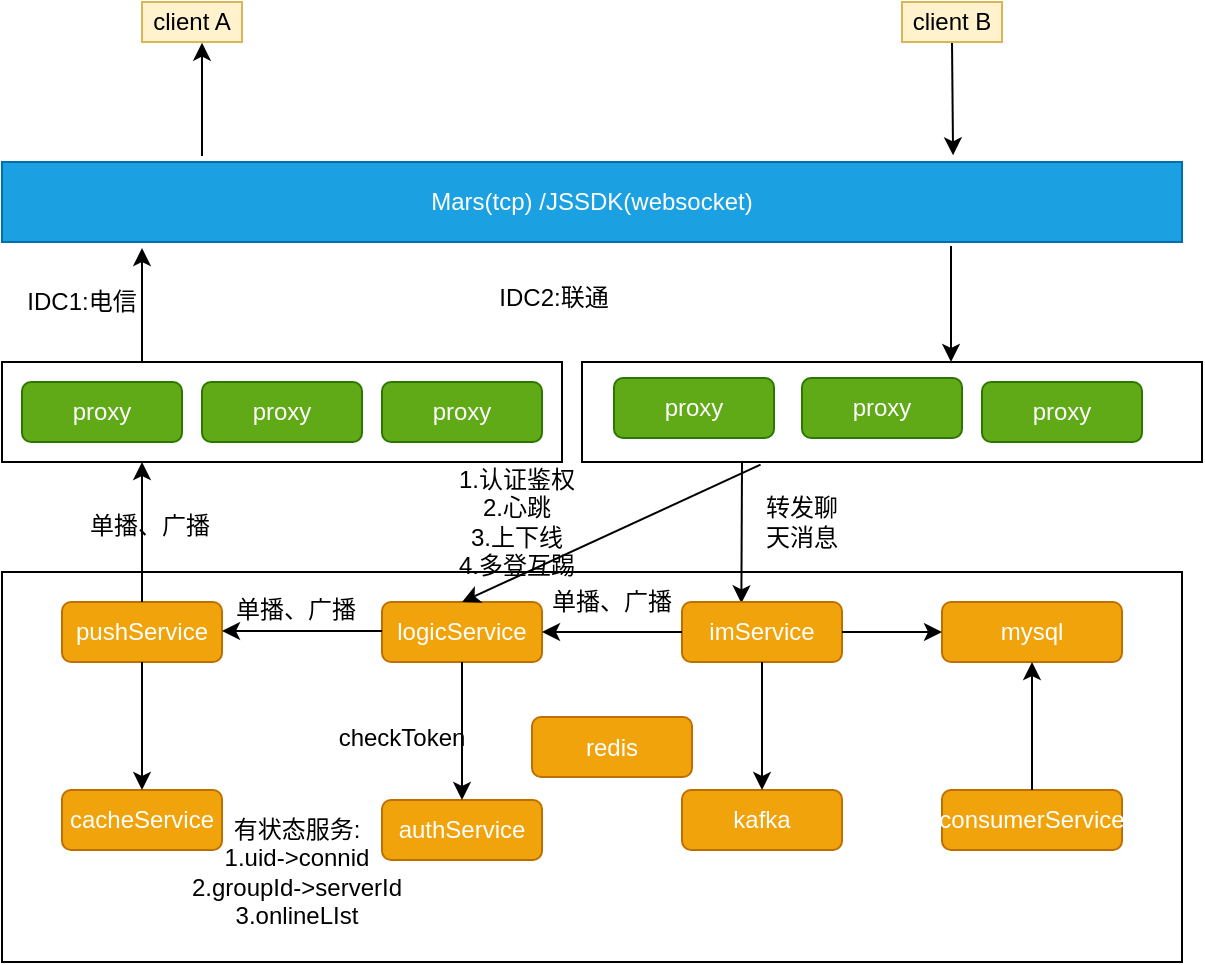 <mxfile version="12.4.8" type="github">
  <diagram id="bsD2x_KO6xM0R5m1DpQU" name="Page-1">
    <mxGraphModel dx="773" dy="427" grid="1" gridSize="10" guides="1" tooltips="1" connect="1" arrows="1" fold="1" page="1" pageScale="1" pageWidth="827" pageHeight="1169" math="0" shadow="0">
      <root>
        <mxCell id="0"/>
        <mxCell id="1" parent="0"/>
        <mxCell id="wW9nk24ufCQ6Eqpu4SKE-22" value="" style="rounded=0;whiteSpace=wrap;html=1;" parent="1" vertex="1">
          <mxGeometry x="140" y="315" width="590" height="195" as="geometry"/>
        </mxCell>
        <mxCell id="wW9nk24ufCQ6Eqpu4SKE-6" value="" style="rounded=0;whiteSpace=wrap;html=1;" parent="1" vertex="1">
          <mxGeometry x="140" y="210" width="280" height="50" as="geometry"/>
        </mxCell>
        <mxCell id="wW9nk24ufCQ6Eqpu4SKE-2" value="Mars(tcp) /JSSDK(websocket)" style="rounded=0;whiteSpace=wrap;html=1;fillColor=#1ba1e2;strokeColor=#006EAF;fontColor=#ffffff;" parent="1" vertex="1">
          <mxGeometry x="140" y="110" width="590" height="40" as="geometry"/>
        </mxCell>
        <mxCell id="wW9nk24ufCQ6Eqpu4SKE-4" value="proxy" style="rounded=1;whiteSpace=wrap;html=1;fillColor=#60a917;strokeColor=#2D7600;fontColor=#ffffff;" parent="1" vertex="1">
          <mxGeometry x="150" y="220" width="80" height="30" as="geometry"/>
        </mxCell>
        <mxCell id="wW9nk24ufCQ6Eqpu4SKE-5" value="proxy" style="rounded=1;whiteSpace=wrap;html=1;fillColor=#60a917;strokeColor=#2D7600;fontColor=#ffffff;" parent="1" vertex="1">
          <mxGeometry x="240" y="220" width="80" height="30" as="geometry"/>
        </mxCell>
        <mxCell id="wW9nk24ufCQ6Eqpu4SKE-7" value="IDC1:电信" style="text;html=1;strokeColor=none;fillColor=none;align=center;verticalAlign=middle;whiteSpace=wrap;rounded=0;" parent="1" vertex="1">
          <mxGeometry x="150" y="170" width="60" height="20" as="geometry"/>
        </mxCell>
        <mxCell id="wW9nk24ufCQ6Eqpu4SKE-9" value="" style="rounded=0;whiteSpace=wrap;html=1;" parent="1" vertex="1">
          <mxGeometry x="430" y="210" width="310" height="50" as="geometry"/>
        </mxCell>
        <mxCell id="wW9nk24ufCQ6Eqpu4SKE-10" value="proxy" style="rounded=1;whiteSpace=wrap;html=1;fillColor=#60a917;strokeColor=#2D7600;fontColor=#ffffff;" parent="1" vertex="1">
          <mxGeometry x="446" y="218" width="80" height="30" as="geometry"/>
        </mxCell>
        <mxCell id="wW9nk24ufCQ6Eqpu4SKE-11" value="proxy" style="rounded=1;whiteSpace=wrap;html=1;fillColor=#60a917;strokeColor=#2D7600;fontColor=#ffffff;" parent="1" vertex="1">
          <mxGeometry x="540" y="218" width="80" height="30" as="geometry"/>
        </mxCell>
        <mxCell id="wW9nk24ufCQ6Eqpu4SKE-12" value="IDC2:联通" style="text;html=1;strokeColor=none;fillColor=none;align=center;verticalAlign=middle;whiteSpace=wrap;rounded=0;" parent="1" vertex="1">
          <mxGeometry x="386" y="168" width="60" height="20" as="geometry"/>
        </mxCell>
        <mxCell id="wW9nk24ufCQ6Eqpu4SKE-17" value="logicService" style="rounded=1;whiteSpace=wrap;html=1;fillColor=#f0a30a;strokeColor=#BD7000;fontColor=#ffffff;" parent="1" vertex="1">
          <mxGeometry x="330" y="330" width="80" height="30" as="geometry"/>
        </mxCell>
        <mxCell id="wW9nk24ufCQ6Eqpu4SKE-18" value="cacheService" style="rounded=1;whiteSpace=wrap;html=1;fillColor=#f0a30a;strokeColor=#BD7000;fontColor=#ffffff;" parent="1" vertex="1">
          <mxGeometry x="170" y="424" width="80" height="30" as="geometry"/>
        </mxCell>
        <mxCell id="wW9nk24ufCQ6Eqpu4SKE-19" value="pushService" style="rounded=1;whiteSpace=wrap;html=1;fillColor=#f0a30a;strokeColor=#BD7000;fontColor=#ffffff;" parent="1" vertex="1">
          <mxGeometry x="170" y="330" width="80" height="30" as="geometry"/>
        </mxCell>
        <mxCell id="bDoEGVB2bOE2O_HxwMG5-1" value="" style="endArrow=classic;html=1;entryX=0.5;entryY=0;entryDx=0;entryDy=0;exitX=0.288;exitY=1.027;exitDx=0;exitDy=0;exitPerimeter=0;" parent="1" source="wW9nk24ufCQ6Eqpu4SKE-9" target="wW9nk24ufCQ6Eqpu4SKE-17" edge="1">
          <mxGeometry width="50" height="50" relative="1" as="geometry">
            <mxPoint x="140" y="560" as="sourcePoint"/>
            <mxPoint x="190" y="510" as="targetPoint"/>
          </mxGeometry>
        </mxCell>
        <mxCell id="bDoEGVB2bOE2O_HxwMG5-2" value="" style="endArrow=classic;html=1;entryX=0.371;entryY=0.022;entryDx=0;entryDy=0;entryPerimeter=0;" parent="1" target="bDoEGVB2bOE2O_HxwMG5-5" edge="1">
          <mxGeometry width="50" height="50" relative="1" as="geometry">
            <mxPoint x="510" y="260" as="sourcePoint"/>
            <mxPoint x="190" y="510" as="targetPoint"/>
          </mxGeometry>
        </mxCell>
        <mxCell id="bDoEGVB2bOE2O_HxwMG5-3" value="1.认证鉴权&lt;br&gt;2.心跳&lt;br&gt;3.上下线&lt;br&gt;4.多登互踢" style="text;html=1;strokeColor=none;fillColor=none;align=center;verticalAlign=middle;whiteSpace=wrap;rounded=0;" parent="1" vertex="1">
          <mxGeometry x="329" y="280" width="137" height="20" as="geometry"/>
        </mxCell>
        <mxCell id="bDoEGVB2bOE2O_HxwMG5-5" value="imService" style="rounded=1;whiteSpace=wrap;html=1;fillColor=#f0a30a;strokeColor=#BD7000;fontColor=#ffffff;" parent="1" vertex="1">
          <mxGeometry x="480" y="330" width="80" height="30" as="geometry"/>
        </mxCell>
        <mxCell id="bDoEGVB2bOE2O_HxwMG5-11" value="转发聊天消息" style="text;html=1;strokeColor=none;fillColor=none;align=center;verticalAlign=middle;whiteSpace=wrap;rounded=0;" parent="1" vertex="1">
          <mxGeometry x="520" y="280" width="40" height="20" as="geometry"/>
        </mxCell>
        <mxCell id="bDoEGVB2bOE2O_HxwMG5-12" value="" style="endArrow=classic;html=1;exitX=0;exitY=0.5;exitDx=0;exitDy=0;entryX=1;entryY=0.5;entryDx=0;entryDy=0;" parent="1" source="bDoEGVB2bOE2O_HxwMG5-5" target="wW9nk24ufCQ6Eqpu4SKE-17" edge="1">
          <mxGeometry width="50" height="50" relative="1" as="geometry">
            <mxPoint x="140" y="560" as="sourcePoint"/>
            <mxPoint x="190" y="510" as="targetPoint"/>
          </mxGeometry>
        </mxCell>
        <mxCell id="bDoEGVB2bOE2O_HxwMG5-15" value="" style="endArrow=classic;html=1;exitX=0;exitY=0.75;exitDx=0;exitDy=0;entryX=1;entryY=0.75;entryDx=0;entryDy=0;" parent="1" edge="1">
          <mxGeometry width="50" height="50" relative="1" as="geometry">
            <mxPoint x="330" y="344.5" as="sourcePoint"/>
            <mxPoint x="250" y="344.5" as="targetPoint"/>
          </mxGeometry>
        </mxCell>
        <mxCell id="bDoEGVB2bOE2O_HxwMG5-16" value="单播、广播" style="text;html=1;strokeColor=none;fillColor=none;align=center;verticalAlign=middle;whiteSpace=wrap;rounded=0;" parent="1" vertex="1">
          <mxGeometry x="410" y="320" width="70" height="20" as="geometry"/>
        </mxCell>
        <mxCell id="bDoEGVB2bOE2O_HxwMG5-17" value="单播、广播" style="text;html=1;strokeColor=none;fillColor=none;align=center;verticalAlign=middle;whiteSpace=wrap;rounded=0;" parent="1" vertex="1">
          <mxGeometry x="252" y="324" width="70" height="20" as="geometry"/>
        </mxCell>
        <mxCell id="bDoEGVB2bOE2O_HxwMG5-18" value="" style="endArrow=classic;html=1;exitX=0.5;exitY=0;exitDx=0;exitDy=0;entryX=0.25;entryY=1;entryDx=0;entryDy=0;" parent="1" source="wW9nk24ufCQ6Eqpu4SKE-19" target="wW9nk24ufCQ6Eqpu4SKE-6" edge="1">
          <mxGeometry width="50" height="50" relative="1" as="geometry">
            <mxPoint x="140" y="560" as="sourcePoint"/>
            <mxPoint x="210" y="270" as="targetPoint"/>
          </mxGeometry>
        </mxCell>
        <mxCell id="bDoEGVB2bOE2O_HxwMG5-19" value="单播、广播" style="text;html=1;strokeColor=none;fillColor=none;align=center;verticalAlign=middle;whiteSpace=wrap;rounded=0;" parent="1" vertex="1">
          <mxGeometry x="179" y="282" width="70" height="20" as="geometry"/>
        </mxCell>
        <mxCell id="bDoEGVB2bOE2O_HxwMG5-20" value="" style="endArrow=classic;html=1;exitX=0.5;exitY=1;exitDx=0;exitDy=0;" parent="1" source="wW9nk24ufCQ6Eqpu4SKE-19" target="wW9nk24ufCQ6Eqpu4SKE-18" edge="1">
          <mxGeometry width="50" height="50" relative="1" as="geometry">
            <mxPoint x="140" y="560" as="sourcePoint"/>
            <mxPoint x="190" y="510" as="targetPoint"/>
          </mxGeometry>
        </mxCell>
        <mxCell id="bDoEGVB2bOE2O_HxwMG5-22" value="authService" style="rounded=1;whiteSpace=wrap;html=1;fillColor=#f0a30a;strokeColor=#BD7000;fontColor=#ffffff;" parent="1" vertex="1">
          <mxGeometry x="330" y="429" width="80" height="30" as="geometry"/>
        </mxCell>
        <mxCell id="bDoEGVB2bOE2O_HxwMG5-23" value="" style="endArrow=classic;html=1;entryX=0.5;entryY=0;entryDx=0;entryDy=0;exitX=0.5;exitY=1;exitDx=0;exitDy=0;" parent="1" source="wW9nk24ufCQ6Eqpu4SKE-17" target="bDoEGVB2bOE2O_HxwMG5-22" edge="1">
          <mxGeometry width="50" height="50" relative="1" as="geometry">
            <mxPoint x="140" y="560" as="sourcePoint"/>
            <mxPoint x="190" y="510" as="targetPoint"/>
          </mxGeometry>
        </mxCell>
        <mxCell id="bDoEGVB2bOE2O_HxwMG5-24" value="checkToken" style="text;html=1;strokeColor=none;fillColor=none;align=center;verticalAlign=middle;whiteSpace=wrap;rounded=0;" parent="1" vertex="1">
          <mxGeometry x="320" y="387.5" width="40" height="20" as="geometry"/>
        </mxCell>
        <mxCell id="bDoEGVB2bOE2O_HxwMG5-25" value="有状态服务:&lt;br&gt;1.uid-&amp;gt;connid&lt;br&gt;2.groupId-&amp;gt;serverId&lt;br&gt;3.onlineLIst" style="text;html=1;strokeColor=none;fillColor=none;align=center;verticalAlign=middle;whiteSpace=wrap;rounded=0;" parent="1" vertex="1">
          <mxGeometry x="225.5" y="440" width="123" height="50" as="geometry"/>
        </mxCell>
        <mxCell id="bDoEGVB2bOE2O_HxwMG5-26" value="" style="endArrow=classic;html=1;exitX=0.25;exitY=0;exitDx=0;exitDy=0;" parent="1" source="wW9nk24ufCQ6Eqpu4SKE-6" edge="1">
          <mxGeometry width="50" height="50" relative="1" as="geometry">
            <mxPoint x="211" y="153" as="sourcePoint"/>
            <mxPoint x="210" y="153" as="targetPoint"/>
          </mxGeometry>
        </mxCell>
        <mxCell id="bDoEGVB2bOE2O_HxwMG5-27" value="" style="endArrow=classic;html=1;entryX=0.75;entryY=0;entryDx=0;entryDy=0;" parent="1" edge="1">
          <mxGeometry width="50" height="50" relative="1" as="geometry">
            <mxPoint x="614.5" y="152" as="sourcePoint"/>
            <mxPoint x="614.5" y="210" as="targetPoint"/>
          </mxGeometry>
        </mxCell>
        <mxCell id="qn0rlDkQ1B8nhi_zscxB-3" value="" style="endArrow=classic;html=1;entryX=0.5;entryY=1;entryDx=0;entryDy=0;" parent="1" edge="1">
          <mxGeometry width="50" height="50" relative="1" as="geometry">
            <mxPoint x="240" y="107" as="sourcePoint"/>
            <mxPoint x="240" y="50.35" as="targetPoint"/>
          </mxGeometry>
        </mxCell>
        <mxCell id="qn0rlDkQ1B8nhi_zscxB-4" value="" style="endArrow=classic;html=1;exitX=0.5;exitY=1;exitDx=0;exitDy=0;entryX=0.806;entryY=-0.083;entryDx=0;entryDy=0;entryPerimeter=0;" parent="1" target="wW9nk24ufCQ6Eqpu4SKE-2" edge="1" source="qn0rlDkQ1B8nhi_zscxB-6">
          <mxGeometry width="50" height="50" relative="1" as="geometry">
            <mxPoint x="528" y="50.35" as="sourcePoint"/>
            <mxPoint x="539" y="218" as="targetPoint"/>
          </mxGeometry>
        </mxCell>
        <mxCell id="qn0rlDkQ1B8nhi_zscxB-5" value="client A" style="rounded=0;whiteSpace=wrap;html=1;fillColor=#fff2cc;strokeColor=#d6b656;" parent="1" vertex="1">
          <mxGeometry x="210" y="30" width="50" height="20" as="geometry"/>
        </mxCell>
        <mxCell id="qn0rlDkQ1B8nhi_zscxB-6" value="client B" style="rounded=0;whiteSpace=wrap;html=1;fillColor=#fff2cc;strokeColor=#d6b656;" parent="1" vertex="1">
          <mxGeometry x="590" y="30" width="50" height="20" as="geometry"/>
        </mxCell>
        <mxCell id="HvTuLi2SZUOxGm0iaF9G-3" style="edgeStyle=orthogonalEdgeStyle;rounded=0;orthogonalLoop=1;jettySize=auto;html=1;exitX=0.5;exitY=1;exitDx=0;exitDy=0;" edge="1" parent="1" source="bDoEGVB2bOE2O_HxwMG5-24" target="bDoEGVB2bOE2O_HxwMG5-24">
          <mxGeometry relative="1" as="geometry"/>
        </mxCell>
        <mxCell id="HvTuLi2SZUOxGm0iaF9G-4" value="kafka" style="rounded=1;whiteSpace=wrap;html=1;fillColor=#f0a30a;strokeColor=#BD7000;fontColor=#ffffff;" vertex="1" parent="1">
          <mxGeometry x="480" y="424" width="80" height="30" as="geometry"/>
        </mxCell>
        <mxCell id="HvTuLi2SZUOxGm0iaF9G-5" value="mysql" style="rounded=1;whiteSpace=wrap;html=1;fillColor=#f0a30a;strokeColor=#BD7000;fontColor=#ffffff;" vertex="1" parent="1">
          <mxGeometry x="610" y="330" width="90" height="30" as="geometry"/>
        </mxCell>
        <mxCell id="HvTuLi2SZUOxGm0iaF9G-6" value="redis" style="rounded=1;whiteSpace=wrap;html=1;fillColor=#f0a30a;strokeColor=#BD7000;fontColor=#ffffff;" vertex="1" parent="1">
          <mxGeometry x="405" y="387.5" width="80" height="30" as="geometry"/>
        </mxCell>
        <mxCell id="HvTuLi2SZUOxGm0iaF9G-7" value="consumerService" style="rounded=1;whiteSpace=wrap;html=1;fillColor=#f0a30a;strokeColor=#BD7000;fontColor=#ffffff;" vertex="1" parent="1">
          <mxGeometry x="610" y="424" width="90" height="30" as="geometry"/>
        </mxCell>
        <mxCell id="HvTuLi2SZUOxGm0iaF9G-8" value="" style="endArrow=classic;html=1;exitX=0.5;exitY=1;exitDx=0;exitDy=0;" edge="1" parent="1" source="bDoEGVB2bOE2O_HxwMG5-5" target="HvTuLi2SZUOxGm0iaF9G-4">
          <mxGeometry width="50" height="50" relative="1" as="geometry">
            <mxPoint x="553" y="560" as="sourcePoint"/>
            <mxPoint x="603" y="510" as="targetPoint"/>
          </mxGeometry>
        </mxCell>
        <mxCell id="HvTuLi2SZUOxGm0iaF9G-9" value="" style="endArrow=classic;html=1;exitX=1;exitY=0.5;exitDx=0;exitDy=0;" edge="1" parent="1" source="bDoEGVB2bOE2O_HxwMG5-5" target="HvTuLi2SZUOxGm0iaF9G-5">
          <mxGeometry width="50" height="50" relative="1" as="geometry">
            <mxPoint x="140" y="560" as="sourcePoint"/>
            <mxPoint x="190" y="510" as="targetPoint"/>
          </mxGeometry>
        </mxCell>
        <mxCell id="HvTuLi2SZUOxGm0iaF9G-10" value="" style="endArrow=classic;html=1;exitX=0.5;exitY=0;exitDx=0;exitDy=0;entryX=0.5;entryY=1;entryDx=0;entryDy=0;" edge="1" parent="1" source="HvTuLi2SZUOxGm0iaF9G-7" target="HvTuLi2SZUOxGm0iaF9G-5">
          <mxGeometry width="50" height="50" relative="1" as="geometry">
            <mxPoint x="140" y="560" as="sourcePoint"/>
            <mxPoint x="190" y="510" as="targetPoint"/>
          </mxGeometry>
        </mxCell>
        <mxCell id="HvTuLi2SZUOxGm0iaF9G-13" value="proxy" style="rounded=1;whiteSpace=wrap;html=1;fillColor=#60a917;strokeColor=#2D7600;fontColor=#ffffff;" vertex="1" parent="1">
          <mxGeometry x="630" y="220" width="80" height="30" as="geometry"/>
        </mxCell>
        <mxCell id="HvTuLi2SZUOxGm0iaF9G-14" value="proxy" style="rounded=1;whiteSpace=wrap;html=1;fillColor=#60a917;strokeColor=#2D7600;fontColor=#ffffff;" vertex="1" parent="1">
          <mxGeometry x="330" y="220" width="80" height="30" as="geometry"/>
        </mxCell>
      </root>
    </mxGraphModel>
  </diagram>
</mxfile>
